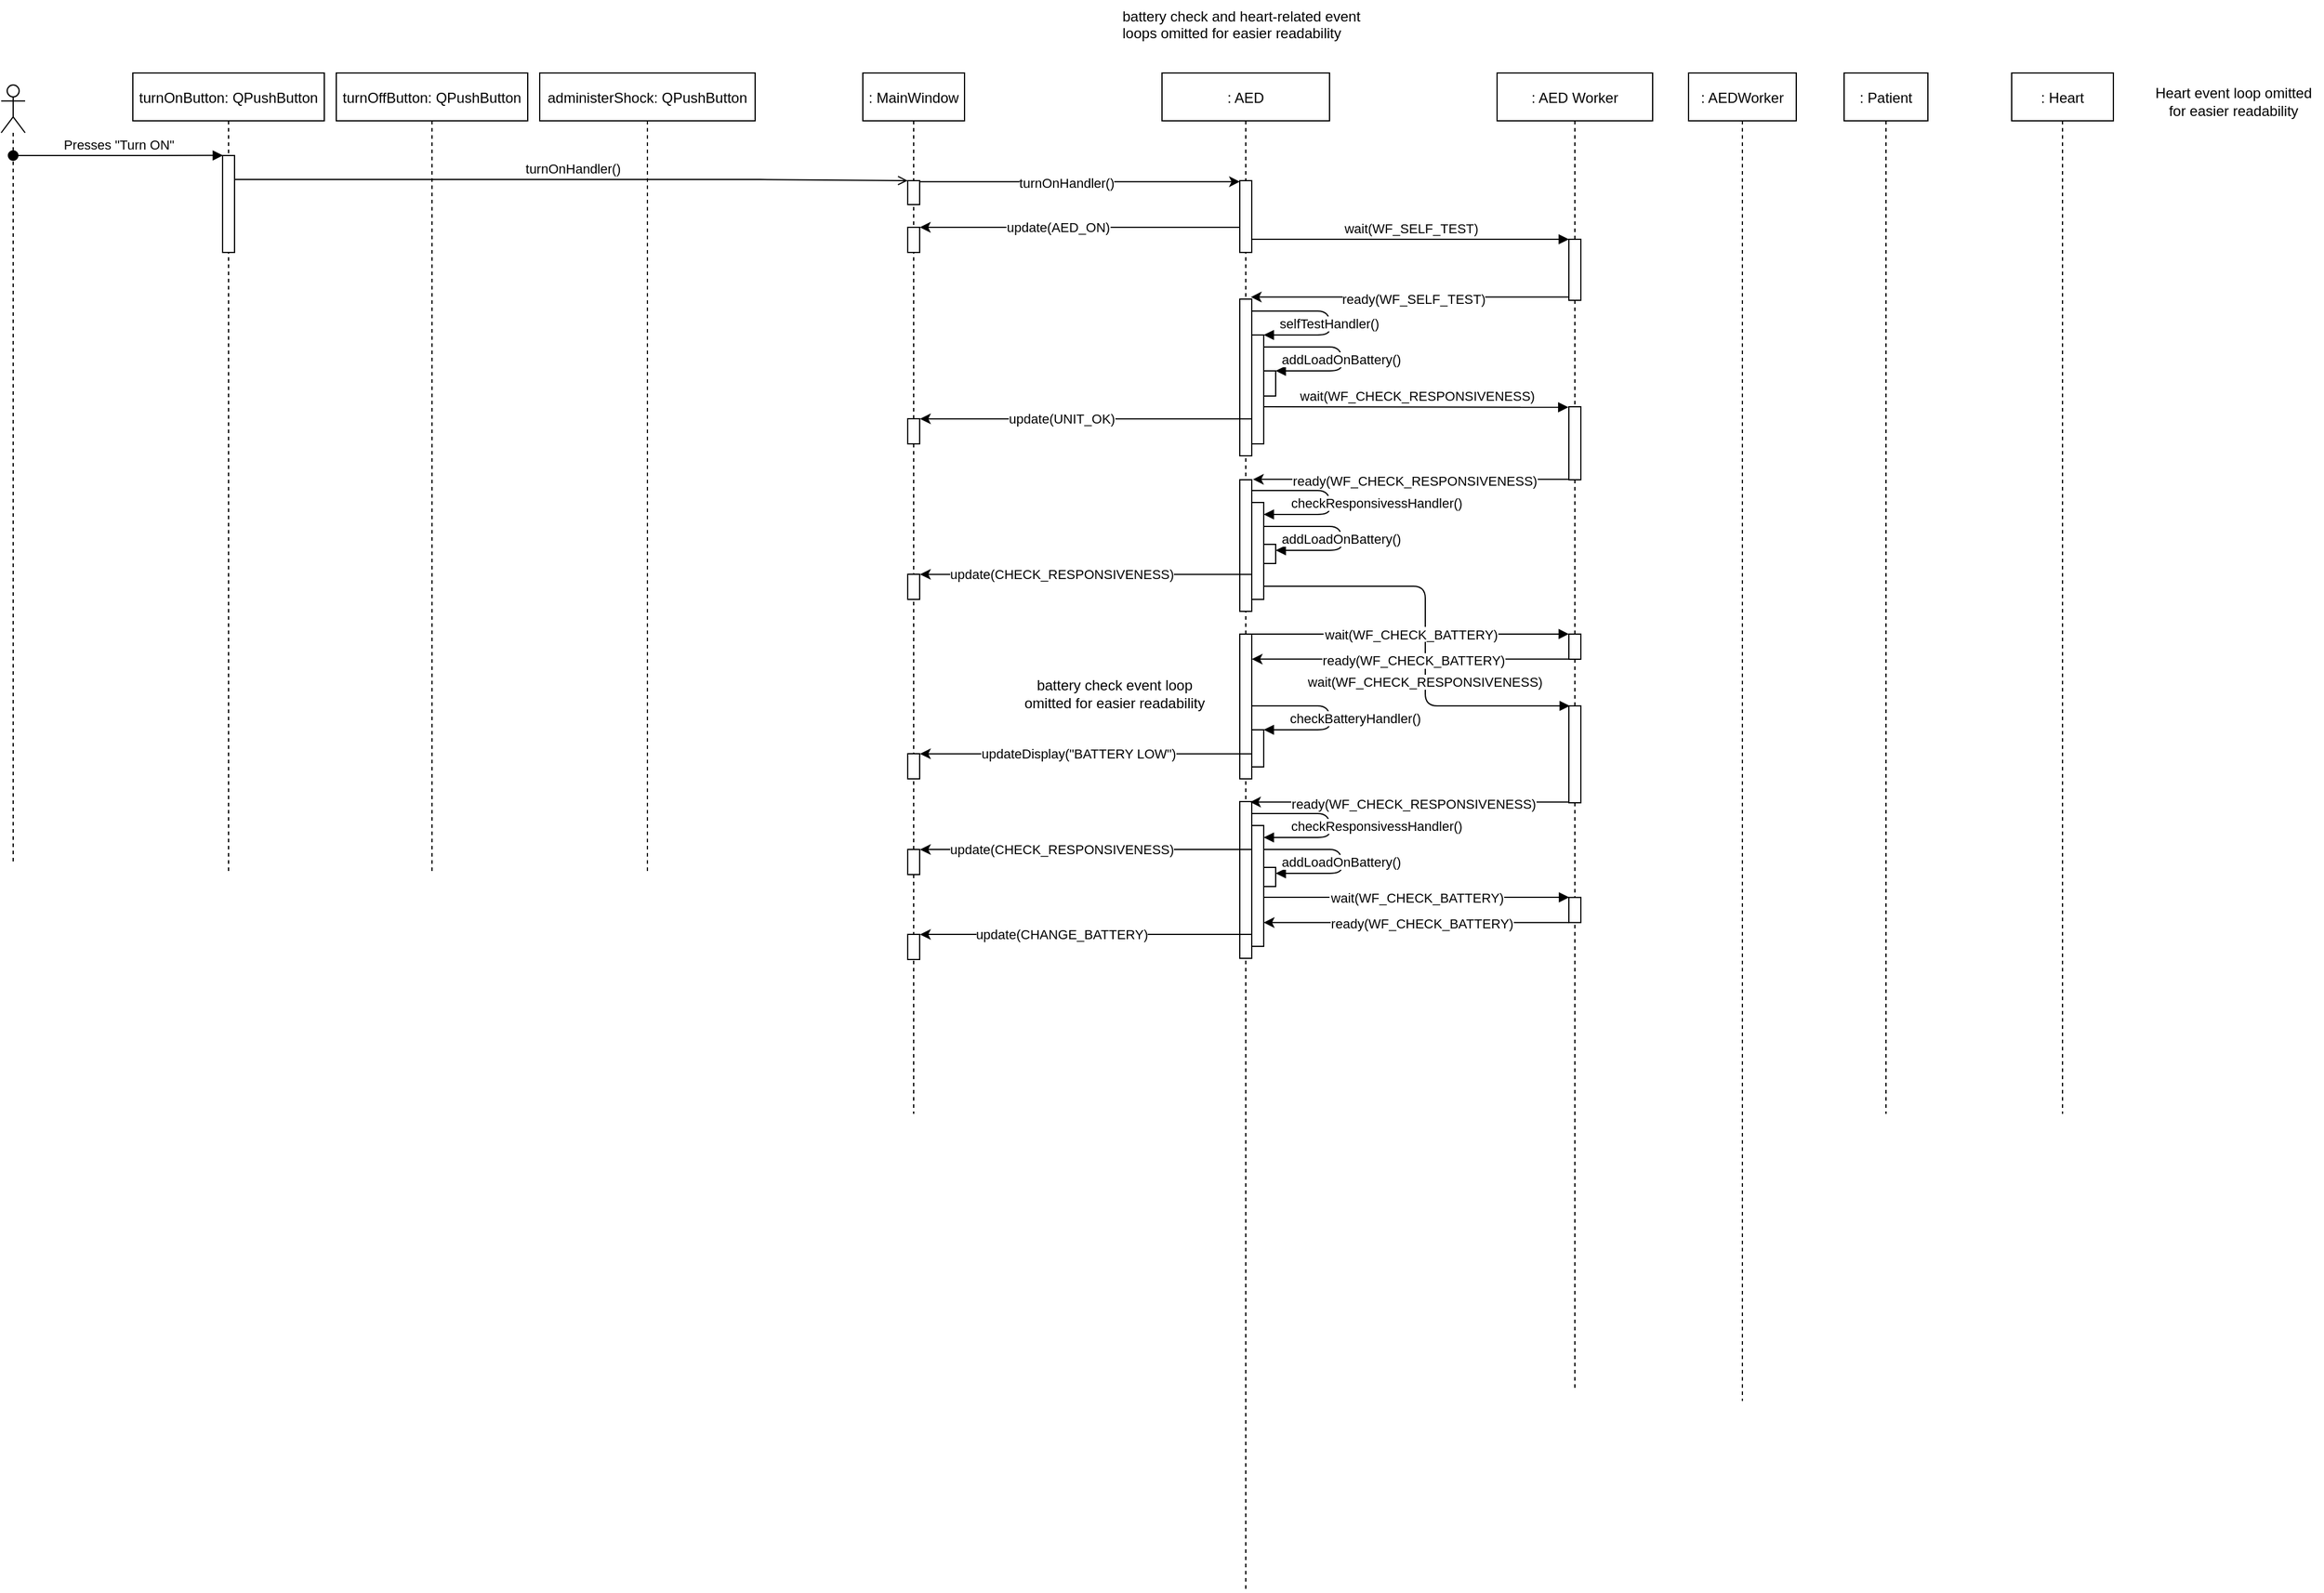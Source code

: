 <mxfile version="22.1.2" type="device">
  <diagram name="Page-1" id="ro_ihInaLSnizCOt3Q01">
    <mxGraphModel dx="1118" dy="452" grid="1" gridSize="10" guides="1" tooltips="1" connect="1" arrows="1" fold="1" page="0" pageScale="1" pageWidth="850" pageHeight="1100" math="0" shadow="0">
      <root>
        <mxCell id="0" />
        <mxCell id="1" parent="0" />
        <mxCell id="Qe9xCkzH8ddHbLWgglDZ-3" value=": AED Worker" style="shape=umlLifeline;perimeter=lifelinePerimeter;container=1;collapsible=0;recursiveResize=0;rounded=0;shadow=0;strokeWidth=1;" vertex="1" parent="1">
          <mxGeometry x="1510" y="421" width="130" height="1099" as="geometry" />
        </mxCell>
        <mxCell id="Qe9xCkzH8ddHbLWgglDZ-4" value="" style="html=1;points=[];perimeter=orthogonalPerimeter;" vertex="1" parent="Qe9xCkzH8ddHbLWgglDZ-3">
          <mxGeometry x="60" y="139" width="10" height="51" as="geometry" />
        </mxCell>
        <mxCell id="Qe9xCkzH8ddHbLWgglDZ-5" value="" style="html=1;points=[];perimeter=orthogonalPerimeter;" vertex="1" parent="Qe9xCkzH8ddHbLWgglDZ-3">
          <mxGeometry x="60" y="279" width="10" height="61" as="geometry" />
        </mxCell>
        <mxCell id="Qe9xCkzH8ddHbLWgglDZ-6" value="" style="html=1;points=[];perimeter=orthogonalPerimeter;" vertex="1" parent="Qe9xCkzH8ddHbLWgglDZ-3">
          <mxGeometry x="60" y="529" width="10" height="81" as="geometry" />
        </mxCell>
        <mxCell id="Qe9xCkzH8ddHbLWgglDZ-7" value="" style="html=1;points=[];perimeter=orthogonalPerimeter;" vertex="1" parent="Qe9xCkzH8ddHbLWgglDZ-3">
          <mxGeometry x="60" y="469" width="10" height="21" as="geometry" />
        </mxCell>
        <mxCell id="Qe9xCkzH8ddHbLWgglDZ-76" value="" style="html=1;points=[];perimeter=orthogonalPerimeter;" vertex="1" parent="Qe9xCkzH8ddHbLWgglDZ-3">
          <mxGeometry x="60" y="689.13" width="10" height="21" as="geometry" />
        </mxCell>
        <mxCell id="Qe9xCkzH8ddHbLWgglDZ-77" value=" wait(WF_CHECK_BATTERY)" style="verticalAlign=middle;endArrow=block;shadow=0;strokeWidth=1;endFill=1;entryX=0.023;entryY=-0.006;entryDx=0;entryDy=0;entryPerimeter=0;" edge="1" parent="Qe9xCkzH8ddHbLWgglDZ-3" target="Qe9xCkzH8ddHbLWgglDZ-76">
          <mxGeometry x="0.008" relative="1" as="geometry">
            <mxPoint x="-195" y="689.004" as="sourcePoint" />
            <mxPoint x="50" y="689.13" as="targetPoint" />
            <mxPoint as="offset" />
            <Array as="points" />
          </mxGeometry>
        </mxCell>
        <mxCell id="Qe9xCkzH8ddHbLWgglDZ-78" value="" style="endArrow=classic;endFill=1;endSize=6;html=1;rounded=0;exitX=-0.002;exitY=0.997;exitDx=0;exitDy=0;exitPerimeter=0;" edge="1" parent="Qe9xCkzH8ddHbLWgglDZ-3" target="Qe9xCkzH8ddHbLWgglDZ-70">
          <mxGeometry width="160" relative="1" as="geometry">
            <mxPoint x="60" y="710.13" as="sourcePoint" />
            <mxPoint x="-190" y="709" as="targetPoint" />
          </mxGeometry>
        </mxCell>
        <mxCell id="Qe9xCkzH8ddHbLWgglDZ-79" value="ready(WF_CHECK_BATTERY)" style="edgeLabel;html=1;align=center;verticalAlign=middle;resizable=0;points=[];" vertex="1" connectable="0" parent="Qe9xCkzH8ddHbLWgglDZ-78">
          <mxGeometry x="0.304" y="1" relative="1" as="geometry">
            <mxPoint x="43" as="offset" />
          </mxGeometry>
        </mxCell>
        <mxCell id="Qe9xCkzH8ddHbLWgglDZ-8" value=": AEDWorker" style="shape=umlLifeline;perimeter=lifelinePerimeter;container=1;collapsible=0;recursiveResize=0;rounded=0;shadow=0;strokeWidth=1;" vertex="1" parent="1">
          <mxGeometry x="1670" y="421" width="90" height="1110" as="geometry" />
        </mxCell>
        <mxCell id="Qe9xCkzH8ddHbLWgglDZ-9" value=": Patient" style="shape=umlLifeline;perimeter=lifelinePerimeter;container=1;collapsible=0;recursiveResize=0;rounded=0;shadow=0;strokeWidth=1;" vertex="1" parent="1">
          <mxGeometry x="1800" y="421" width="70" height="870" as="geometry" />
        </mxCell>
        <mxCell id="Qe9xCkzH8ddHbLWgglDZ-10" value=": Heart" style="shape=umlLifeline;perimeter=lifelinePerimeter;container=1;collapsible=0;recursiveResize=0;rounded=0;shadow=0;strokeWidth=1;" vertex="1" parent="1">
          <mxGeometry x="1940" y="421" width="85" height="870" as="geometry" />
        </mxCell>
        <mxCell id="Qe9xCkzH8ddHbLWgglDZ-11" value="" style="shape=umlLifeline;participant=umlActor;perimeter=lifelinePerimeter;whiteSpace=wrap;html=1;container=1;collapsible=0;recursiveResize=0;verticalAlign=top;spacingTop=36;outlineConnect=0;" vertex="1" parent="1">
          <mxGeometry x="260" y="431" width="20" height="649" as="geometry" />
        </mxCell>
        <mxCell id="Qe9xCkzH8ddHbLWgglDZ-12" value=" Presses &quot;Turn ON&quot;" style="verticalAlign=bottom;startArrow=oval;endArrow=block;startSize=8;shadow=0;strokeWidth=1;startFill=1;entryX=0.031;entryY=-0.001;entryDx=0;entryDy=0;entryPerimeter=0;" edge="1" parent="1" source="Qe9xCkzH8ddHbLWgglDZ-11" target="Qe9xCkzH8ddHbLWgglDZ-29">
          <mxGeometry x="0.008" relative="1" as="geometry">
            <mxPoint x="1020" y="490" as="sourcePoint" />
            <Array as="points">
              <mxPoint x="320" y="490" />
            </Array>
            <mxPoint as="offset" />
          </mxGeometry>
        </mxCell>
        <mxCell id="Qe9xCkzH8ddHbLWgglDZ-13" value=": AED" style="shape=umlLifeline;perimeter=lifelinePerimeter;container=1;collapsible=0;recursiveResize=0;rounded=0;shadow=0;strokeWidth=1;" vertex="1" parent="1">
          <mxGeometry x="1230" y="421" width="140" height="1269" as="geometry" />
        </mxCell>
        <mxCell id="Qe9xCkzH8ddHbLWgglDZ-14" value="" style="html=1;points=[];perimeter=orthogonalPerimeter;" vertex="1" parent="Qe9xCkzH8ddHbLWgglDZ-13">
          <mxGeometry x="65" y="90" width="10" height="60" as="geometry" />
        </mxCell>
        <mxCell id="Qe9xCkzH8ddHbLWgglDZ-15" value="" style="html=1;points=[];perimeter=orthogonalPerimeter;" vertex="1" parent="Qe9xCkzH8ddHbLWgglDZ-13">
          <mxGeometry x="65" y="469" width="10" height="121" as="geometry" />
        </mxCell>
        <mxCell id="Qe9xCkzH8ddHbLWgglDZ-16" value="" style="html=1;points=[];perimeter=orthogonalPerimeter;" vertex="1" parent="Qe9xCkzH8ddHbLWgglDZ-13">
          <mxGeometry x="65" y="340" width="10" height="110" as="geometry" />
        </mxCell>
        <mxCell id="Qe9xCkzH8ddHbLWgglDZ-17" value="" style="html=1;points=[];perimeter=orthogonalPerimeter;" vertex="1" parent="Qe9xCkzH8ddHbLWgglDZ-13">
          <mxGeometry x="65" y="189" width="10" height="131" as="geometry" />
        </mxCell>
        <mxCell id="Qe9xCkzH8ddHbLWgglDZ-18" value="" style="html=1;points=[[0,0,0,0,5],[0,1,0,0,-5],[1,0,0,0,5],[1,1,0,0,-5]];perimeter=orthogonalPerimeter;outlineConnect=0;targetShapes=umlLifeline;portConstraint=eastwest;newEdgeStyle={&quot;curved&quot;:0,&quot;rounded&quot;:0};" vertex="1" parent="Qe9xCkzH8ddHbLWgglDZ-13">
          <mxGeometry x="75" y="219" width="10" height="91" as="geometry" />
        </mxCell>
        <mxCell id="Qe9xCkzH8ddHbLWgglDZ-19" value=" selfTestHandler()" style="verticalAlign=middle;endArrow=block;shadow=0;strokeWidth=1;endFill=1;" edge="1" parent="Qe9xCkzH8ddHbLWgglDZ-13" source="Qe9xCkzH8ddHbLWgglDZ-17" target="Qe9xCkzH8ddHbLWgglDZ-18">
          <mxGeometry x="0.071" relative="1" as="geometry">
            <mxPoint x="90" y="199" as="sourcePoint" />
            <mxPoint x="240" y="209" as="targetPoint" />
            <mxPoint as="offset" />
            <Array as="points">
              <mxPoint x="140" y="199" />
              <mxPoint x="140" y="219" />
            </Array>
          </mxGeometry>
        </mxCell>
        <mxCell id="Qe9xCkzH8ddHbLWgglDZ-20" value="" style="html=1;points=[[0,0,0,0,5],[0,1,0,0,-5],[1,0,0,0,5],[1,1,0,0,-5]];perimeter=orthogonalPerimeter;outlineConnect=0;targetShapes=umlLifeline;portConstraint=eastwest;newEdgeStyle={&quot;curved&quot;:0,&quot;rounded&quot;:0};" vertex="1" parent="Qe9xCkzH8ddHbLWgglDZ-13">
          <mxGeometry x="85" y="249" width="10" height="21" as="geometry" />
        </mxCell>
        <mxCell id="Qe9xCkzH8ddHbLWgglDZ-21" value=" addLoadOnBattery()" style="verticalAlign=middle;endArrow=block;shadow=0;strokeWidth=1;endFill=1;" edge="1" parent="Qe9xCkzH8ddHbLWgglDZ-13" target="Qe9xCkzH8ddHbLWgglDZ-20">
          <mxGeometry x="0.071" relative="1" as="geometry">
            <mxPoint x="85" y="229" as="sourcePoint" />
            <mxPoint x="95" y="259" as="targetPoint" />
            <mxPoint as="offset" />
            <Array as="points">
              <mxPoint x="150" y="229" />
              <mxPoint x="150" y="249" />
            </Array>
          </mxGeometry>
        </mxCell>
        <mxCell id="Qe9xCkzH8ddHbLWgglDZ-22" value="" style="html=1;points=[[0,0,0,0,5],[0,1,0,0,-5],[1,0,0,0,5],[1,1,0,0,-5]];perimeter=orthogonalPerimeter;outlineConnect=0;targetShapes=umlLifeline;portConstraint=eastwest;newEdgeStyle={&quot;curved&quot;:0,&quot;rounded&quot;:0};" vertex="1" parent="Qe9xCkzH8ddHbLWgglDZ-13">
          <mxGeometry x="75" y="359" width="10" height="81" as="geometry" />
        </mxCell>
        <mxCell id="Qe9xCkzH8ddHbLWgglDZ-23" value=" checkResponsivessHandler()" style="verticalAlign=middle;endArrow=block;shadow=0;strokeWidth=1;endFill=1;targetPerimeterSpacing=0;sourcePerimeterSpacing=0;jumpStyle=none;align=left;spacingLeft=-34;" edge="1" parent="Qe9xCkzH8ddHbLWgglDZ-13">
          <mxGeometry x="0.073" relative="1" as="geometry">
            <mxPoint x="75" y="349" as="sourcePoint" />
            <mxPoint x="85" y="369" as="targetPoint" />
            <mxPoint as="offset" />
            <Array as="points">
              <mxPoint x="140" y="349" />
              <mxPoint x="140" y="369" />
            </Array>
          </mxGeometry>
        </mxCell>
        <mxCell id="Qe9xCkzH8ddHbLWgglDZ-24" value="" style="html=1;points=[[0,0,0,0,5],[0,1,0,0,-5],[1,0,0,0,5],[1,1,0,0,-5]];perimeter=orthogonalPerimeter;outlineConnect=0;targetShapes=umlLifeline;portConstraint=eastwest;newEdgeStyle={&quot;curved&quot;:0,&quot;rounded&quot;:0};" vertex="1" parent="Qe9xCkzH8ddHbLWgglDZ-13">
          <mxGeometry x="85" y="394" width="10" height="16" as="geometry" />
        </mxCell>
        <mxCell id="Qe9xCkzH8ddHbLWgglDZ-25" value=" addLoadOnBattery()" style="verticalAlign=middle;endArrow=block;shadow=0;strokeWidth=1;endFill=1;" edge="1" parent="Qe9xCkzH8ddHbLWgglDZ-13">
          <mxGeometry x="0.071" relative="1" as="geometry">
            <mxPoint x="85" y="379" as="sourcePoint" />
            <mxPoint x="95" y="399" as="targetPoint" />
            <mxPoint as="offset" />
            <Array as="points">
              <mxPoint x="150" y="379" />
              <mxPoint x="150" y="399" />
            </Array>
          </mxGeometry>
        </mxCell>
        <mxCell id="Qe9xCkzH8ddHbLWgglDZ-26" value="" style="html=1;points=[[0,0,0,0,5],[0,1,0,0,-5],[1,0,0,0,5],[1,1,0,0,-5]];perimeter=orthogonalPerimeter;outlineConnect=0;targetShapes=umlLifeline;portConstraint=eastwest;newEdgeStyle={&quot;curved&quot;:0,&quot;rounded&quot;:0};" vertex="1" parent="Qe9xCkzH8ddHbLWgglDZ-13">
          <mxGeometry x="75" y="549" width="10" height="31" as="geometry" />
        </mxCell>
        <mxCell id="Qe9xCkzH8ddHbLWgglDZ-27" value=" checkBatteryHandler()" style="verticalAlign=middle;endArrow=block;shadow=0;strokeWidth=1;endFill=1;targetPerimeterSpacing=0;sourcePerimeterSpacing=0;jumpStyle=none;align=left;spacingLeft=-35;" edge="1" parent="Qe9xCkzH8ddHbLWgglDZ-13">
          <mxGeometry x="0.073" relative="1" as="geometry">
            <mxPoint x="75" y="529" as="sourcePoint" />
            <mxPoint x="85" y="549" as="targetPoint" />
            <mxPoint as="offset" />
            <Array as="points">
              <mxPoint x="140" y="529" />
              <mxPoint x="140" y="549" />
            </Array>
          </mxGeometry>
        </mxCell>
        <mxCell id="Qe9xCkzH8ddHbLWgglDZ-61" value="" style="html=1;points=[];perimeter=orthogonalPerimeter;" vertex="1" parent="Qe9xCkzH8ddHbLWgglDZ-13">
          <mxGeometry x="65" y="609" width="10" height="131" as="geometry" />
        </mxCell>
        <mxCell id="Qe9xCkzH8ddHbLWgglDZ-70" value="" style="html=1;points=[[0,0,0,0,5],[0,1,0,0,-5],[1,0,0,0,5],[1,1,0,0,-5]];perimeter=orthogonalPerimeter;outlineConnect=0;targetShapes=umlLifeline;portConstraint=eastwest;newEdgeStyle={&quot;curved&quot;:0,&quot;rounded&quot;:0};" vertex="1" parent="Qe9xCkzH8ddHbLWgglDZ-13">
          <mxGeometry x="75" y="629" width="10" height="101" as="geometry" />
        </mxCell>
        <mxCell id="Qe9xCkzH8ddHbLWgglDZ-71" value=" checkResponsivessHandler()" style="verticalAlign=middle;endArrow=block;shadow=0;strokeWidth=1;endFill=1;targetPerimeterSpacing=0;sourcePerimeterSpacing=0;jumpStyle=none;align=left;spacingLeft=-34;" edge="1" parent="Qe9xCkzH8ddHbLWgglDZ-13">
          <mxGeometry x="0.073" relative="1" as="geometry">
            <mxPoint x="75" y="619" as="sourcePoint" />
            <mxPoint x="85" y="639" as="targetPoint" />
            <mxPoint as="offset" />
            <Array as="points">
              <mxPoint x="140" y="619" />
              <mxPoint x="140" y="639" />
            </Array>
          </mxGeometry>
        </mxCell>
        <mxCell id="Qe9xCkzH8ddHbLWgglDZ-82" value="" style="html=1;points=[[0,0,0,0,5],[0,1,0,0,-5],[1,0,0,0,5],[1,1,0,0,-5]];perimeter=orthogonalPerimeter;outlineConnect=0;targetShapes=umlLifeline;portConstraint=eastwest;newEdgeStyle={&quot;curved&quot;:0,&quot;rounded&quot;:0};" vertex="1" parent="Qe9xCkzH8ddHbLWgglDZ-13">
          <mxGeometry x="85" y="664" width="10" height="16" as="geometry" />
        </mxCell>
        <mxCell id="Qe9xCkzH8ddHbLWgglDZ-83" value=" addLoadOnBattery()" style="verticalAlign=middle;endArrow=block;shadow=0;strokeWidth=1;endFill=1;" edge="1" parent="Qe9xCkzH8ddHbLWgglDZ-13">
          <mxGeometry x="0.07" relative="1" as="geometry">
            <mxPoint x="85" y="649" as="sourcePoint" />
            <mxPoint x="95" y="669" as="targetPoint" />
            <mxPoint as="offset" />
            <Array as="points">
              <mxPoint x="150" y="649" />
              <mxPoint x="150" y="669" />
            </Array>
          </mxGeometry>
        </mxCell>
        <mxCell id="Qe9xCkzH8ddHbLWgglDZ-28" value="turnOnButton: QPushButton" style="shape=umlLifeline;perimeter=lifelinePerimeter;container=1;collapsible=0;recursiveResize=0;rounded=0;shadow=0;strokeWidth=1;" vertex="1" parent="1">
          <mxGeometry x="370" y="421" width="160" height="669" as="geometry" />
        </mxCell>
        <mxCell id="Qe9xCkzH8ddHbLWgglDZ-29" value="" style="html=1;points=[];perimeter=orthogonalPerimeter;" vertex="1" parent="Qe9xCkzH8ddHbLWgglDZ-28">
          <mxGeometry x="75" y="69" width="10" height="81" as="geometry" />
        </mxCell>
        <mxCell id="Qe9xCkzH8ddHbLWgglDZ-30" value=" turnOnHandler()" style="verticalAlign=bottom;endArrow=open;shadow=0;strokeWidth=1;endFill=0;" edge="1" parent="1" source="Qe9xCkzH8ddHbLWgglDZ-29" target="Qe9xCkzH8ddHbLWgglDZ-33">
          <mxGeometry x="0.007" relative="1" as="geometry">
            <mxPoint x="900" y="679" as="sourcePoint" />
            <mxPoint x="1181" y="679" as="targetPoint" />
            <mxPoint as="offset" />
            <Array as="points">
              <mxPoint x="890" y="510" />
            </Array>
          </mxGeometry>
        </mxCell>
        <mxCell id="Qe9xCkzH8ddHbLWgglDZ-31" value=" wait(WF_SELF_TEST)" style="verticalAlign=bottom;endArrow=block;shadow=0;strokeWidth=1;endFill=1;" edge="1" parent="1">
          <mxGeometry x="0.008" relative="1" as="geometry">
            <mxPoint x="1305" y="560" as="sourcePoint" />
            <mxPoint x="1570" y="560" as="targetPoint" />
            <mxPoint as="offset" />
            <Array as="points">
              <mxPoint x="1400" y="560" />
            </Array>
          </mxGeometry>
        </mxCell>
        <mxCell id="Qe9xCkzH8ddHbLWgglDZ-32" value=": MainWindow" style="shape=umlLifeline;perimeter=lifelinePerimeter;container=1;collapsible=0;recursiveResize=0;rounded=0;shadow=0;strokeWidth=1;" vertex="1" parent="1">
          <mxGeometry x="980" y="421" width="85" height="870" as="geometry" />
        </mxCell>
        <mxCell id="Qe9xCkzH8ddHbLWgglDZ-33" value="" style="html=1;points=[];perimeter=orthogonalPerimeter;" vertex="1" parent="Qe9xCkzH8ddHbLWgglDZ-32">
          <mxGeometry x="37.5" y="90" width="10" height="20" as="geometry" />
        </mxCell>
        <mxCell id="Qe9xCkzH8ddHbLWgglDZ-34" value="" style="html=1;points=[];perimeter=orthogonalPerimeter;" vertex="1" parent="Qe9xCkzH8ddHbLWgglDZ-32">
          <mxGeometry x="37.5" y="129" width="10" height="21" as="geometry" />
        </mxCell>
        <mxCell id="Qe9xCkzH8ddHbLWgglDZ-35" value="" style="html=1;points=[];perimeter=orthogonalPerimeter;" vertex="1" parent="Qe9xCkzH8ddHbLWgglDZ-32">
          <mxGeometry x="37.5" y="289" width="10" height="21" as="geometry" />
        </mxCell>
        <mxCell id="Qe9xCkzH8ddHbLWgglDZ-36" value="" style="html=1;points=[];perimeter=orthogonalPerimeter;" vertex="1" parent="Qe9xCkzH8ddHbLWgglDZ-32">
          <mxGeometry x="37.5" y="419" width="10" height="21" as="geometry" />
        </mxCell>
        <mxCell id="Qe9xCkzH8ddHbLWgglDZ-37" value="" style="html=1;points=[];perimeter=orthogonalPerimeter;" vertex="1" parent="Qe9xCkzH8ddHbLWgglDZ-32">
          <mxGeometry x="37.5" y="569" width="10" height="21" as="geometry" />
        </mxCell>
        <mxCell id="Qe9xCkzH8ddHbLWgglDZ-72" value="" style="html=1;points=[];perimeter=orthogonalPerimeter;" vertex="1" parent="Qe9xCkzH8ddHbLWgglDZ-32">
          <mxGeometry x="37.5" y="649" width="10" height="21" as="geometry" />
        </mxCell>
        <mxCell id="Qe9xCkzH8ddHbLWgglDZ-73" value="" style="endArrow=classic;endFill=1;endSize=6;html=1;rounded=0;entryX=1.025;entryY=0.003;entryDx=0;entryDy=0;entryPerimeter=0;" edge="1" parent="Qe9xCkzH8ddHbLWgglDZ-32" target="Qe9xCkzH8ddHbLWgglDZ-72">
          <mxGeometry width="160" relative="1" as="geometry">
            <mxPoint x="325" y="649" as="sourcePoint" />
            <mxPoint x="-10" y="629" as="targetPoint" />
          </mxGeometry>
        </mxCell>
        <mxCell id="Qe9xCkzH8ddHbLWgglDZ-74" value="update(CHECK_RESPONSIVENESS)" style="edgeLabel;html=1;align=center;verticalAlign=middle;resizable=0;points=[];" vertex="1" connectable="0" parent="Qe9xCkzH8ddHbLWgglDZ-73">
          <mxGeometry x="0.304" y="1" relative="1" as="geometry">
            <mxPoint x="22" y="-1" as="offset" />
          </mxGeometry>
        </mxCell>
        <mxCell id="Qe9xCkzH8ddHbLWgglDZ-38" value="turnOffButton: QPushButton" style="shape=umlLifeline;perimeter=lifelinePerimeter;container=1;collapsible=0;recursiveResize=0;rounded=0;shadow=0;strokeWidth=1;" vertex="1" parent="1">
          <mxGeometry x="540" y="421" width="160" height="669" as="geometry" />
        </mxCell>
        <mxCell id="Qe9xCkzH8ddHbLWgglDZ-39" value="administerShock: QPushButton" style="shape=umlLifeline;perimeter=lifelinePerimeter;container=1;collapsible=0;recursiveResize=0;rounded=0;shadow=0;strokeWidth=1;" vertex="1" parent="1">
          <mxGeometry x="710" y="421" width="180" height="669" as="geometry" />
        </mxCell>
        <mxCell id="Qe9xCkzH8ddHbLWgglDZ-40" style="rounded=0;orthogonalLoop=1;jettySize=auto;html=1;entryX=0.009;entryY=0.014;entryDx=0;entryDy=0;entryPerimeter=0;" edge="1" parent="1" source="Qe9xCkzH8ddHbLWgglDZ-33" target="Qe9xCkzH8ddHbLWgglDZ-14">
          <mxGeometry relative="1" as="geometry" />
        </mxCell>
        <mxCell id="Qe9xCkzH8ddHbLWgglDZ-41" value="turnOnHandler()" style="edgeLabel;html=1;align=center;verticalAlign=middle;resizable=0;points=[];" vertex="1" connectable="0" parent="Qe9xCkzH8ddHbLWgglDZ-40">
          <mxGeometry x="-0.087" y="-1" relative="1" as="geometry">
            <mxPoint as="offset" />
          </mxGeometry>
        </mxCell>
        <mxCell id="Qe9xCkzH8ddHbLWgglDZ-42" value="" style="endArrow=classic;endFill=1;endSize=6;html=1;rounded=0;entryX=1.015;entryY=0;entryDx=0;entryDy=0;entryPerimeter=0;" edge="1" parent="1" source="Qe9xCkzH8ddHbLWgglDZ-14" target="Qe9xCkzH8ddHbLWgglDZ-34">
          <mxGeometry width="160" relative="1" as="geometry">
            <mxPoint x="1180" y="590" as="sourcePoint" />
            <mxPoint x="1340" y="590" as="targetPoint" />
          </mxGeometry>
        </mxCell>
        <mxCell id="Qe9xCkzH8ddHbLWgglDZ-43" value="update(AED_ON)" style="edgeLabel;html=1;align=center;verticalAlign=middle;resizable=0;points=[];" vertex="1" connectable="0" parent="Qe9xCkzH8ddHbLWgglDZ-42">
          <mxGeometry x="0.304" y="1" relative="1" as="geometry">
            <mxPoint x="22" y="-1" as="offset" />
          </mxGeometry>
        </mxCell>
        <mxCell id="Qe9xCkzH8ddHbLWgglDZ-44" value="" style="endArrow=classic;endFill=1;endSize=6;html=1;rounded=0;entryX=0.924;entryY=-0.013;entryDx=0;entryDy=0;entryPerimeter=0;" edge="1" parent="1" source="Qe9xCkzH8ddHbLWgglDZ-4" target="Qe9xCkzH8ddHbLWgglDZ-17">
          <mxGeometry width="160" relative="1" as="geometry">
            <mxPoint x="1527" y="620" as="sourcePoint" />
            <mxPoint x="1410" y="620" as="targetPoint" />
          </mxGeometry>
        </mxCell>
        <mxCell id="Qe9xCkzH8ddHbLWgglDZ-45" value="ready(WF_SELF_TEST)" style="edgeLabel;html=1;align=center;verticalAlign=middle;resizable=0;points=[];" vertex="1" connectable="0" parent="Qe9xCkzH8ddHbLWgglDZ-44">
          <mxGeometry x="0.304" y="1" relative="1" as="geometry">
            <mxPoint x="43" as="offset" />
          </mxGeometry>
        </mxCell>
        <mxCell id="Qe9xCkzH8ddHbLWgglDZ-46" value=" wait(WF_CHECK_RESPONSIVENESS)" style="verticalAlign=bottom;endArrow=block;shadow=0;strokeWidth=1;endFill=1;entryX=-0.042;entryY=0.007;entryDx=0;entryDy=0;entryPerimeter=0;" edge="1" parent="1" target="Qe9xCkzH8ddHbLWgglDZ-5">
          <mxGeometry x="0.008" relative="1" as="geometry">
            <mxPoint x="1315" y="700" as="sourcePoint" />
            <mxPoint x="1580" y="700" as="targetPoint" />
            <mxPoint as="offset" />
            <Array as="points" />
          </mxGeometry>
        </mxCell>
        <mxCell id="Qe9xCkzH8ddHbLWgglDZ-47" value="" style="endArrow=classic;endFill=1;endSize=6;html=1;rounded=0;entryX=1.025;entryY=0.003;entryDx=0;entryDy=0;entryPerimeter=0;" edge="1" parent="1" source="Qe9xCkzH8ddHbLWgglDZ-18" target="Qe9xCkzH8ddHbLWgglDZ-35">
          <mxGeometry width="160" relative="1" as="geometry">
            <mxPoint x="1217" y="690" as="sourcePoint" />
            <mxPoint x="970" y="690" as="targetPoint" />
          </mxGeometry>
        </mxCell>
        <mxCell id="Qe9xCkzH8ddHbLWgglDZ-48" value="update(UNIT_OK)" style="edgeLabel;html=1;align=center;verticalAlign=middle;resizable=0;points=[];" vertex="1" connectable="0" parent="Qe9xCkzH8ddHbLWgglDZ-47">
          <mxGeometry x="0.304" y="1" relative="1" as="geometry">
            <mxPoint x="22" y="-1" as="offset" />
          </mxGeometry>
        </mxCell>
        <mxCell id="Qe9xCkzH8ddHbLWgglDZ-49" value="" style="endArrow=classic;endFill=1;endSize=6;html=1;rounded=0;entryX=1.1;entryY=-0.003;entryDx=0;entryDy=0;entryPerimeter=0;" edge="1" parent="1" source="Qe9xCkzH8ddHbLWgglDZ-5" target="Qe9xCkzH8ddHbLWgglDZ-16">
          <mxGeometry width="160" relative="1" as="geometry">
            <mxPoint x="1536" y="755.21" as="sourcePoint" />
            <mxPoint x="1270" y="755.21" as="targetPoint" />
          </mxGeometry>
        </mxCell>
        <mxCell id="Qe9xCkzH8ddHbLWgglDZ-50" value="ready(WF_CHECK_RESPONSIVENESS)" style="edgeLabel;html=1;align=center;verticalAlign=middle;resizable=0;points=[];" vertex="1" connectable="0" parent="Qe9xCkzH8ddHbLWgglDZ-49">
          <mxGeometry x="0.304" y="1" relative="1" as="geometry">
            <mxPoint x="43" as="offset" />
          </mxGeometry>
        </mxCell>
        <mxCell id="Qe9xCkzH8ddHbLWgglDZ-51" value="" style="endArrow=classic;endFill=1;endSize=6;html=1;rounded=0;entryX=1.025;entryY=0.003;entryDx=0;entryDy=0;entryPerimeter=0;" edge="1" parent="1" source="Qe9xCkzH8ddHbLWgglDZ-22" target="Qe9xCkzH8ddHbLWgglDZ-36">
          <mxGeometry width="160" relative="1" as="geometry">
            <mxPoint x="1305" y="840" as="sourcePoint" />
            <mxPoint x="970" y="820" as="targetPoint" />
          </mxGeometry>
        </mxCell>
        <mxCell id="Qe9xCkzH8ddHbLWgglDZ-52" value="update(CHECK_RESPONSIVENESS)" style="edgeLabel;html=1;align=center;verticalAlign=middle;resizable=0;points=[];" vertex="1" connectable="0" parent="Qe9xCkzH8ddHbLWgglDZ-51">
          <mxGeometry x="0.304" y="1" relative="1" as="geometry">
            <mxPoint x="22" y="-1" as="offset" />
          </mxGeometry>
        </mxCell>
        <mxCell id="Qe9xCkzH8ddHbLWgglDZ-53" value=" wait(WF_CHECK_RESPONSIVENESS)" style="verticalAlign=middle;endArrow=block;shadow=0;strokeWidth=1;endFill=1;entryX=0.08;entryY=-0.005;entryDx=0;entryDy=0;entryPerimeter=0;edgeStyle=orthogonalEdgeStyle;" edge="1" parent="1" source="Qe9xCkzH8ddHbLWgglDZ-22" target="Qe9xCkzH8ddHbLWgglDZ-6">
          <mxGeometry x="0.205" relative="1" as="geometry">
            <mxPoint x="1320" y="855.8" as="sourcePoint" />
            <mxPoint x="1575" y="855.8" as="targetPoint" />
            <mxPoint as="offset" />
            <Array as="points">
              <mxPoint x="1450" y="850" />
              <mxPoint x="1450" y="950" />
              <mxPoint x="1571" y="950" />
            </Array>
          </mxGeometry>
        </mxCell>
        <mxCell id="Qe9xCkzH8ddHbLWgglDZ-54" value="battery check event loop&lt;br&gt;omitted for easier readability" style="text;html=1;align=center;verticalAlign=middle;resizable=0;points=[];autosize=1;strokeColor=none;fillColor=none;" vertex="1" parent="1">
          <mxGeometry x="1105" y="920" width="170" height="40" as="geometry" />
        </mxCell>
        <mxCell id="Qe9xCkzH8ddHbLWgglDZ-55" value=" wait(WF_CHECK_BATTERY)" style="verticalAlign=middle;endArrow=block;shadow=0;strokeWidth=1;endFill=1;entryX=-0.002;entryY=-0.002;entryDx=0;entryDy=0;entryPerimeter=0;" edge="1" parent="1" source="Qe9xCkzH8ddHbLWgglDZ-15" target="Qe9xCkzH8ddHbLWgglDZ-7">
          <mxGeometry x="0.008" relative="1" as="geometry">
            <mxPoint x="1325" y="871" as="sourcePoint" />
            <mxPoint x="1581" y="871" as="targetPoint" />
            <mxPoint as="offset" />
            <Array as="points" />
          </mxGeometry>
        </mxCell>
        <mxCell id="Qe9xCkzH8ddHbLWgglDZ-56" value="" style="endArrow=classic;endFill=1;endSize=6;html=1;rounded=0;exitX=-0.002;exitY=0.997;exitDx=0;exitDy=0;exitPerimeter=0;" edge="1" parent="1" source="Qe9xCkzH8ddHbLWgglDZ-7" target="Qe9xCkzH8ddHbLWgglDZ-15">
          <mxGeometry width="160" relative="1" as="geometry">
            <mxPoint x="1524" y="921" as="sourcePoint" />
            <mxPoint x="1260" y="921" as="targetPoint" />
          </mxGeometry>
        </mxCell>
        <mxCell id="Qe9xCkzH8ddHbLWgglDZ-57" value="ready(WF_CHECK_BATTERY)" style="edgeLabel;html=1;align=center;verticalAlign=middle;resizable=0;points=[];" vertex="1" connectable="0" parent="Qe9xCkzH8ddHbLWgglDZ-56">
          <mxGeometry x="0.304" y="1" relative="1" as="geometry">
            <mxPoint x="43" as="offset" />
          </mxGeometry>
        </mxCell>
        <mxCell id="Qe9xCkzH8ddHbLWgglDZ-58" value="" style="endArrow=classic;endFill=1;endSize=6;html=1;rounded=0;entryX=1.025;entryY=0.003;entryDx=0;entryDy=0;entryPerimeter=0;" edge="1" parent="1" source="Qe9xCkzH8ddHbLWgglDZ-26" target="Qe9xCkzH8ddHbLWgglDZ-37">
          <mxGeometry width="160" relative="1" as="geometry">
            <mxPoint x="1285" y="990" as="sourcePoint" />
            <mxPoint x="950" y="970" as="targetPoint" />
          </mxGeometry>
        </mxCell>
        <mxCell id="Qe9xCkzH8ddHbLWgglDZ-59" value="updateDisplay(&quot;BATTERY LOW&quot;)" style="edgeLabel;html=1;align=center;verticalAlign=middle;resizable=0;points=[];" vertex="1" connectable="0" parent="Qe9xCkzH8ddHbLWgglDZ-58">
          <mxGeometry x="0.304" y="1" relative="1" as="geometry">
            <mxPoint x="36" y="-1" as="offset" />
          </mxGeometry>
        </mxCell>
        <mxCell id="Qe9xCkzH8ddHbLWgglDZ-60" value="Heart event loop omitted&lt;br&gt;for easier readability" style="text;html=1;align=center;verticalAlign=middle;resizable=0;points=[];autosize=1;strokeColor=none;fillColor=none;" vertex="1" parent="1">
          <mxGeometry x="2050" y="425" width="150" height="40" as="geometry" />
        </mxCell>
        <mxCell id="Qe9xCkzH8ddHbLWgglDZ-62" value="" style="endArrow=classic;endFill=1;endSize=6;html=1;rounded=0;entryX=0.86;entryY=0.003;entryDx=0;entryDy=0;entryPerimeter=0;" edge="1" parent="1" source="Qe9xCkzH8ddHbLWgglDZ-6" target="Qe9xCkzH8ddHbLWgglDZ-61">
          <mxGeometry width="160" relative="1" as="geometry">
            <mxPoint x="1460" y="1010" as="sourcePoint" />
            <mxPoint x="1196" y="1010" as="targetPoint" />
          </mxGeometry>
        </mxCell>
        <mxCell id="Qe9xCkzH8ddHbLWgglDZ-63" value="ready(WF_CHECK_RESPONSIVENESS)" style="edgeLabel;html=1;align=center;verticalAlign=middle;resizable=0;points=[];" vertex="1" connectable="0" parent="Qe9xCkzH8ddHbLWgglDZ-62">
          <mxGeometry x="0.304" y="1" relative="1" as="geometry">
            <mxPoint x="43" as="offset" />
          </mxGeometry>
        </mxCell>
        <mxCell id="Qe9xCkzH8ddHbLWgglDZ-69" value="battery check and heart-related event&#xa;loops omitted for easier readability" style="text;whiteSpace=wrap;html=1;" vertex="1" parent="1">
          <mxGeometry x="1195" y="360" width="210" height="50" as="geometry" />
        </mxCell>
        <mxCell id="Qe9xCkzH8ddHbLWgglDZ-84" value="" style="html=1;points=[];perimeter=orthogonalPerimeter;" vertex="1" parent="1">
          <mxGeometry x="1017.5" y="1141" width="10" height="21" as="geometry" />
        </mxCell>
        <mxCell id="Qe9xCkzH8ddHbLWgglDZ-85" value="" style="endArrow=classic;endFill=1;endSize=6;html=1;rounded=0;entryX=1.025;entryY=0.003;entryDx=0;entryDy=0;entryPerimeter=0;" edge="1" parent="1" target="Qe9xCkzH8ddHbLWgglDZ-84">
          <mxGeometry width="160" relative="1" as="geometry">
            <mxPoint x="1305" y="1141" as="sourcePoint" />
            <mxPoint x="970" y="1121" as="targetPoint" />
          </mxGeometry>
        </mxCell>
        <mxCell id="Qe9xCkzH8ddHbLWgglDZ-86" value="update(CHANGE_BATTERY)" style="edgeLabel;html=1;align=center;verticalAlign=middle;resizable=0;points=[];" vertex="1" connectable="0" parent="Qe9xCkzH8ddHbLWgglDZ-85">
          <mxGeometry x="0.304" y="1" relative="1" as="geometry">
            <mxPoint x="22" y="-1" as="offset" />
          </mxGeometry>
        </mxCell>
      </root>
    </mxGraphModel>
  </diagram>
</mxfile>
